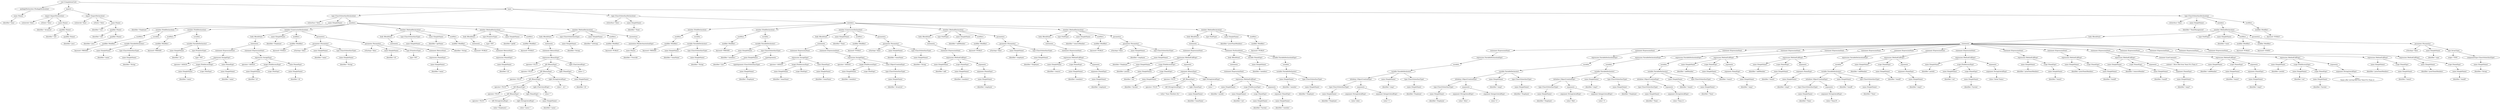 digraph {
n0 [label="root (CompilationUnit)"];
n1 [label="packageDeclaration (PackageDeclaration)"];
n0 -> n1;
n2 [label="name (Name)"];
n1 -> n2;
n3 [label="identifier='boas'"];
n2 -> n3;
n4 [label="imports"];
n0 -> n4;
n5 [label="import (ImportDeclaration)"];
n4 -> n5;
n6 [label="isAsterisk='false'"];
n5 -> n6;
n7 [label="isStatic='false'"];
n5 -> n7;
n8 [label="name (Name)"];
n5 -> n8;
n9 [label="identifier='ArrayList'"];
n8 -> n9;
n10 [label="qualifier (Name)"];
n8 -> n10;
n11 [label="identifier='util'"];
n10 -> n11;
n12 [label="qualifier (Name)"];
n10 -> n12;
n13 [label="identifier='java'"];
n12 -> n13;
n14 [label="import (ImportDeclaration)"];
n4 -> n14;
n15 [label="isAsterisk='false'"];
n14 -> n15;
n16 [label="isStatic='false'"];
n14 -> n16;
n17 [label="name (Name)"];
n14 -> n17;
n18 [label="identifier='List'"];
n17 -> n18;
n19 [label="qualifier (Name)"];
n17 -> n19;
n20 [label="identifier='util'"];
n19 -> n20;
n21 [label="qualifier (Name)"];
n19 -> n21;
n22 [label="identifier='java'"];
n21 -> n22;
n23 [label="types"];
n0 -> n23;
n24 [label="type (ClassOrInterfaceDeclaration)"];
n23 -> n24;
n25 [label="isInterface='false'"];
n24 -> n25;
n26 [label="name (SimpleName)"];
n24 -> n26;
n27 [label="identifier='Employee'"];
n26 -> n27;
n28 [label="members"];
n24 -> n28;
n29 [label="member (FieldDeclaration)"];
n28 -> n29;
n30 [label="modifiers"];
n29 -> n30;
n31 [label="modifier (Modifier)"];
n30 -> n31;
n32 [label="keyword='PRIVATE'"];
n31 -> n32;
n33 [label="variables"];
n29 -> n33;
n34 [label="variable (VariableDeclarator)"];
n33 -> n34;
n35 [label="name (SimpleName)"];
n34 -> n35;
n36 [label="identifier='name'"];
n35 -> n36;
n37 [label="type (ClassOrInterfaceType)"];
n34 -> n37;
n38 [label="name (SimpleName)"];
n37 -> n38;
n39 [label="identifier='String'"];
n38 -> n39;
n40 [label="member (FieldDeclaration)"];
n28 -> n40;
n41 [label="modifiers"];
n40 -> n41;
n42 [label="modifier (Modifier)"];
n41 -> n42;
n43 [label="keyword='PRIVATE'"];
n42 -> n43;
n44 [label="variables"];
n40 -> n44;
n45 [label="variable (VariableDeclarator)"];
n44 -> n45;
n46 [label="name (SimpleName)"];
n45 -> n46;
n47 [label="identifier='id'"];
n46 -> n47;
n48 [label="type (PrimitiveType)"];
n45 -> n48;
n49 [label="type='INT'"];
n48 -> n49;
n50 [label="member (ConstructorDeclaration)"];
n28 -> n50;
n51 [label="body (BlockStmt)"];
n50 -> n51;
n52 [label="statements"];
n51 -> n52;
n53 [label="statement (ExpressionStmt)"];
n52 -> n53;
n54 [label="expression (AssignExpr)"];
n53 -> n54;
n55 [label="operator='ASSIGN'"];
n54 -> n55;
n56 [label="target (FieldAccessExpr)"];
n54 -> n56;
n57 [label="name (SimpleName)"];
n56 -> n57;
n58 [label="identifier='name'"];
n57 -> n58;
n59 [label="scope (ThisExpr)"];
n56 -> n59;
n60 [label="value (NameExpr)"];
n54 -> n60;
n61 [label="name (SimpleName)"];
n60 -> n61;
n62 [label="identifier='name'"];
n61 -> n62;
n63 [label="statement (ExpressionStmt)"];
n52 -> n63;
n64 [label="expression (AssignExpr)"];
n63 -> n64;
n65 [label="operator='ASSIGN'"];
n64 -> n65;
n66 [label="target (FieldAccessExpr)"];
n64 -> n66;
n67 [label="name (SimpleName)"];
n66 -> n67;
n68 [label="identifier='id'"];
n67 -> n68;
n69 [label="scope (ThisExpr)"];
n66 -> n69;
n70 [label="value (NameExpr)"];
n64 -> n70;
n71 [label="name (SimpleName)"];
n70 -> n71;
n72 [label="identifier='id'"];
n71 -> n72;
n73 [label="name (SimpleName)"];
n50 -> n73;
n74 [label="identifier='Employee'"];
n73 -> n74;
n75 [label="modifiers"];
n50 -> n75;
n76 [label="modifier (Modifier)"];
n75 -> n76;
n77 [label="keyword='PUBLIC'"];
n76 -> n77;
n78 [label="parameters"];
n50 -> n78;
n79 [label="parameter (Parameter)"];
n78 -> n79;
n80 [label="isVarArgs='false'"];
n79 -> n80;
n81 [label="name (SimpleName)"];
n79 -> n81;
n82 [label="identifier='name'"];
n81 -> n82;
n83 [label="type (ClassOrInterfaceType)"];
n79 -> n83;
n84 [label="name (SimpleName)"];
n83 -> n84;
n85 [label="identifier='String'"];
n84 -> n85;
n86 [label="parameter (Parameter)"];
n78 -> n86;
n87 [label="isVarArgs='false'"];
n86 -> n87;
n88 [label="name (SimpleName)"];
n86 -> n88;
n89 [label="identifier='id'"];
n88 -> n89;
n90 [label="type (PrimitiveType)"];
n86 -> n90;
n91 [label="type='INT'"];
n90 -> n91;
n92 [label="member (MethodDeclaration)"];
n28 -> n92;
n93 [label="body (BlockStmt)"];
n92 -> n93;
n94 [label="statements"];
n93 -> n94;
n95 [label="statement (ReturnStmt)"];
n94 -> n95;
n96 [label="expression (NameExpr)"];
n95 -> n96;
n97 [label="name (SimpleName)"];
n96 -> n97;
n98 [label="identifier='name'"];
n97 -> n98;
n99 [label="type (ClassOrInterfaceType)"];
n92 -> n99;
n100 [label="name (SimpleName)"];
n99 -> n100;
n101 [label="identifier='String'"];
n100 -> n101;
n102 [label="name (SimpleName)"];
n92 -> n102;
n103 [label="identifier='getName'"];
n102 -> n103;
n104 [label="modifiers"];
n92 -> n104;
n105 [label="modifier (Modifier)"];
n104 -> n105;
n106 [label="keyword='PUBLIC'"];
n105 -> n106;
n107 [label="member (MethodDeclaration)"];
n28 -> n107;
n108 [label="body (BlockStmt)"];
n107 -> n108;
n109 [label="statements"];
n108 -> n109;
n110 [label="statement (ReturnStmt)"];
n109 -> n110;
n111 [label="expression (NameExpr)"];
n110 -> n111;
n112 [label="name (SimpleName)"];
n111 -> n112;
n113 [label="identifier='id'"];
n112 -> n113;
n114 [label="type (PrimitiveType)"];
n107 -> n114;
n115 [label="type='INT'"];
n114 -> n115;
n116 [label="name (SimpleName)"];
n107 -> n116;
n117 [label="identifier='getId'"];
n116 -> n117;
n118 [label="modifiers"];
n107 -> n118;
n119 [label="modifier (Modifier)"];
n118 -> n119;
n120 [label="keyword='PUBLIC'"];
n119 -> n120;
n121 [label="member (MethodDeclaration)"];
n28 -> n121;
n122 [label="body (BlockStmt)"];
n121 -> n122;
n123 [label="statements"];
n122 -> n123;
n124 [label="statement (ReturnStmt)"];
n123 -> n124;
n125 [label="expression (BinaryExpr)"];
n124 -> n125;
n126 [label="operator='PLUS'"];
n125 -> n126;
n127 [label="left (BinaryExpr)"];
n125 -> n127;
n128 [label="operator='PLUS'"];
n127 -> n128;
n129 [label="left (BinaryExpr)"];
n127 -> n129;
n130 [label="operator='PLUS'"];
n129 -> n130;
n131 [label="left (BinaryExpr)"];
n129 -> n131;
n132 [label="operator='PLUS'"];
n131 -> n132;
n133 [label="left (BinaryExpr)"];
n131 -> n133;
n134 [label="operator='PLUS'"];
n133 -> n134;
n135 [label="left (BinaryExpr)"];
n133 -> n135;
n136 [label="operator='PLUS'"];
n135 -> n136;
n137 [label="left (StringLiteralExpr)"];
n135 -> n137;
n138 [label="value='Employee{'"];
n137 -> n138;
n139 [label="right (StringLiteralExpr)"];
n135 -> n139;
n140 [label="value='name=''"];
n139 -> n140;
n141 [label="right (NameExpr)"];
n133 -> n141;
n142 [label="name (SimpleName)"];
n141 -> n142;
n143 [label="identifier='name'"];
n142 -> n143;
n144 [label="right (CharLiteralExpr)"];
n131 -> n144;
n145 [label="value='\''"];
n144 -> n145;
n146 [label="right (StringLiteralExpr)"];
n129 -> n146;
n147 [label="value=', id='"];
n146 -> n147;
n148 [label="right (NameExpr)"];
n127 -> n148;
n149 [label="name (SimpleName)"];
n148 -> n149;
n150 [label="identifier='id'"];
n149 -> n150;
n151 [label="right (CharLiteralExpr)"];
n125 -> n151;
n152 [label="value='}'"];
n151 -> n152;
n153 [label="type (ClassOrInterfaceType)"];
n121 -> n153;
n154 [label="name (SimpleName)"];
n153 -> n154;
n155 [label="identifier='String'"];
n154 -> n155;
n156 [label="name (SimpleName)"];
n121 -> n156;
n157 [label="identifier='toString'"];
n156 -> n157;
n158 [label="modifiers"];
n121 -> n158;
n159 [label="modifier (Modifier)"];
n158 -> n159;
n160 [label="keyword='PUBLIC'"];
n159 -> n160;
n161 [label="annotations"];
n121 -> n161;
n162 [label="annotation (MarkerAnnotationExpr)"];
n161 -> n162;
n163 [label="name (Name)"];
n162 -> n163;
n164 [label="identifier='Override'"];
n163 -> n164;
n165 [label="type (ClassOrInterfaceDeclaration)"];
n23 -> n165;
n166 [label="isInterface='false'"];
n165 -> n166;
n167 [label="name (SimpleName)"];
n165 -> n167;
n168 [label="identifier='Team'"];
n167 -> n168;
n169 [label="members"];
n165 -> n169;
n170 [label="member (FieldDeclaration)"];
n169 -> n170;
n171 [label="modifiers"];
n170 -> n171;
n172 [label="modifier (Modifier)"];
n171 -> n172;
n173 [label="keyword='PRIVATE'"];
n172 -> n173;
n174 [label="variables"];
n170 -> n174;
n175 [label="variable (VariableDeclarator)"];
n174 -> n175;
n176 [label="name (SimpleName)"];
n175 -> n176;
n177 [label="identifier='teamName'"];
n176 -> n177;
n178 [label="type (ClassOrInterfaceType)"];
n175 -> n178;
n179 [label="name (SimpleName)"];
n178 -> n179;
n180 [label="identifier='String'"];
n179 -> n180;
n181 [label="member (FieldDeclaration)"];
n169 -> n181;
n182 [label="modifiers"];
n181 -> n182;
n183 [label="modifier (Modifier)"];
n182 -> n183;
n184 [label="keyword='PRIVATE'"];
n183 -> n184;
n185 [label="variables"];
n181 -> n185;
n186 [label="variable (VariableDeclarator)"];
n185 -> n186;
n187 [label="name (SimpleName)"];
n186 -> n187;
n188 [label="identifier='members'"];
n187 -> n188;
n189 [label="type (ClassOrInterfaceType)"];
n186 -> n189;
n190 [label="name (SimpleName)"];
n189 -> n190;
n191 [label="identifier='List'"];
n190 -> n191;
n192 [label="typeArguments"];
n189 -> n192;
n193 [label="typeArgument (ClassOrInterfaceType)"];
n192 -> n193;
n194 [label="name (SimpleName)"];
n193 -> n194;
n195 [label="identifier='Employee'"];
n194 -> n195;
n196 [label="member (ConstructorDeclaration)"];
n169 -> n196;
n197 [label="body (BlockStmt)"];
n196 -> n197;
n198 [label="statements"];
n197 -> n198;
n199 [label="statement (ExpressionStmt)"];
n198 -> n199;
n200 [label="expression (AssignExpr)"];
n199 -> n200;
n201 [label="operator='ASSIGN'"];
n200 -> n201;
n202 [label="target (FieldAccessExpr)"];
n200 -> n202;
n203 [label="name (SimpleName)"];
n202 -> n203;
n204 [label="identifier='teamName'"];
n203 -> n204;
n205 [label="scope (ThisExpr)"];
n202 -> n205;
n206 [label="value (NameExpr)"];
n200 -> n206;
n207 [label="name (SimpleName)"];
n206 -> n207;
n208 [label="identifier='teamName'"];
n207 -> n208;
n209 [label="statement (ExpressionStmt)"];
n198 -> n209;
n210 [label="expression (AssignExpr)"];
n209 -> n210;
n211 [label="operator='ASSIGN'"];
n210 -> n211;
n212 [label="target (FieldAccessExpr)"];
n210 -> n212;
n213 [label="name (SimpleName)"];
n212 -> n213;
n214 [label="identifier='members'"];
n213 -> n214;
n215 [label="scope (ThisExpr)"];
n212 -> n215;
n216 [label="value (ObjectCreationExpr)"];
n210 -> n216;
n217 [label="type (ClassOrInterfaceType)"];
n216 -> n217;
n218 [label="name (SimpleName)"];
n217 -> n218;
n219 [label="identifier='ArrayList'"];
n218 -> n219;
n220 [label="name (SimpleName)"];
n196 -> n220;
n221 [label="identifier='Team'"];
n220 -> n221;
n222 [label="modifiers"];
n196 -> n222;
n223 [label="modifier (Modifier)"];
n222 -> n223;
n224 [label="keyword='PUBLIC'"];
n223 -> n224;
n225 [label="parameters"];
n196 -> n225;
n226 [label="parameter (Parameter)"];
n225 -> n226;
n227 [label="isVarArgs='false'"];
n226 -> n227;
n228 [label="name (SimpleName)"];
n226 -> n228;
n229 [label="identifier='teamName'"];
n228 -> n229;
n230 [label="type (ClassOrInterfaceType)"];
n226 -> n230;
n231 [label="name (SimpleName)"];
n230 -> n231;
n232 [label="identifier='String'"];
n231 -> n232;
n233 [label="member (MethodDeclaration)"];
n169 -> n233;
n234 [label="body (BlockStmt)"];
n233 -> n234;
n235 [label="statements"];
n234 -> n235;
n236 [label="statement (ExpressionStmt)"];
n235 -> n236;
n237 [label="expression (MethodCallExpr)"];
n236 -> n237;
n238 [label="name (SimpleName)"];
n237 -> n238;
n239 [label="identifier='add'"];
n238 -> n239;
n240 [label="scope (NameExpr)"];
n237 -> n240;
n241 [label="name (SimpleName)"];
n240 -> n241;
n242 [label="identifier='members'"];
n241 -> n242;
n243 [label="arguments"];
n237 -> n243;
n244 [label="argument (NameExpr)"];
n243 -> n244;
n245 [label="name (SimpleName)"];
n244 -> n245;
n246 [label="identifier='employee'"];
n245 -> n246;
n247 [label="type (VoidType)"];
n233 -> n247;
n248 [label="name (SimpleName)"];
n233 -> n248;
n249 [label="identifier='addMember'"];
n248 -> n249;
n250 [label="modifiers"];
n233 -> n250;
n251 [label="modifier (Modifier)"];
n250 -> n251;
n252 [label="keyword='PUBLIC'"];
n251 -> n252;
n253 [label="parameters"];
n233 -> n253;
n254 [label="parameter (Parameter)"];
n253 -> n254;
n255 [label="isVarArgs='false'"];
n254 -> n255;
n256 [label="name (SimpleName)"];
n254 -> n256;
n257 [label="identifier='employee'"];
n256 -> n257;
n258 [label="type (ClassOrInterfaceType)"];
n254 -> n258;
n259 [label="name (SimpleName)"];
n258 -> n259;
n260 [label="identifier='Employee'"];
n259 -> n260;
n261 [label="member (MethodDeclaration)"];
n169 -> n261;
n262 [label="body (BlockStmt)"];
n261 -> n262;
n263 [label="statements"];
n262 -> n263;
n264 [label="statement (ExpressionStmt)"];
n263 -> n264;
n265 [label="expression (MethodCallExpr)"];
n264 -> n265;
n266 [label="name (SimpleName)"];
n265 -> n266;
n267 [label="identifier='remove'"];
n266 -> n267;
n268 [label="scope (NameExpr)"];
n265 -> n268;
n269 [label="name (SimpleName)"];
n268 -> n269;
n270 [label="identifier='members'"];
n269 -> n270;
n271 [label="arguments"];
n265 -> n271;
n272 [label="argument (NameExpr)"];
n271 -> n272;
n273 [label="name (SimpleName)"];
n272 -> n273;
n274 [label="identifier='employee'"];
n273 -> n274;
n275 [label="type (VoidType)"];
n261 -> n275;
n276 [label="name (SimpleName)"];
n261 -> n276;
n277 [label="identifier='removeMember'"];
n276 -> n277;
n278 [label="modifiers"];
n261 -> n278;
n279 [label="modifier (Modifier)"];
n278 -> n279;
n280 [label="keyword='PUBLIC'"];
n279 -> n280;
n281 [label="parameters"];
n261 -> n281;
n282 [label="parameter (Parameter)"];
n281 -> n282;
n283 [label="isVarArgs='false'"];
n282 -> n283;
n284 [label="name (SimpleName)"];
n282 -> n284;
n285 [label="identifier='employee'"];
n284 -> n285;
n286 [label="type (ClassOrInterfaceType)"];
n282 -> n286;
n287 [label="name (SimpleName)"];
n286 -> n287;
n288 [label="identifier='Employee'"];
n287 -> n288;
n289 [label="member (MethodDeclaration)"];
n169 -> n289;
n290 [label="body (BlockStmt)"];
n289 -> n290;
n291 [label="statements"];
n290 -> n291;
n292 [label="statement (ExpressionStmt)"];
n291 -> n292;
n293 [label="expression (MethodCallExpr)"];
n292 -> n293;
n294 [label="name (SimpleName)"];
n293 -> n294;
n295 [label="identifier='println'"];
n294 -> n295;
n296 [label="scope (FieldAccessExpr)"];
n293 -> n296;
n297 [label="name (SimpleName)"];
n296 -> n297;
n298 [label="identifier='out'"];
n297 -> n298;
n299 [label="scope (NameExpr)"];
n296 -> n299;
n300 [label="name (SimpleName)"];
n299 -> n300;
n301 [label="identifier='System'"];
n300 -> n301;
n302 [label="arguments"];
n293 -> n302;
n303 [label="argument (BinaryExpr)"];
n302 -> n303;
n304 [label="operator='PLUS'"];
n303 -> n304;
n305 [label="left (BinaryExpr)"];
n303 -> n305;
n306 [label="operator='PLUS'"];
n305 -> n306;
n307 [label="left (StringLiteralExpr)"];
n305 -> n307;
n308 [label="value='Team Members for '"];
n307 -> n308;
n309 [label="right (NameExpr)"];
n305 -> n309;
n310 [label="name (SimpleName)"];
n309 -> n310;
n311 [label="identifier='teamName'"];
n310 -> n311;
n312 [label="right (StringLiteralExpr)"];
n303 -> n312;
n313 [label="value=':'"];
n312 -> n313;
n314 [label="statement (ForEachStmt)"];
n291 -> n314;
n315 [label="body (BlockStmt)"];
n314 -> n315;
n316 [label="statements"];
n315 -> n316;
n317 [label="statement (ExpressionStmt)"];
n316 -> n317;
n318 [label="expression (MethodCallExpr)"];
n317 -> n318;
n319 [label="name (SimpleName)"];
n318 -> n319;
n320 [label="identifier='println'"];
n319 -> n320;
n321 [label="scope (FieldAccessExpr)"];
n318 -> n321;
n322 [label="name (SimpleName)"];
n321 -> n322;
n323 [label="identifier='out'"];
n322 -> n323;
n324 [label="scope (NameExpr)"];
n321 -> n324;
n325 [label="name (SimpleName)"];
n324 -> n325;
n326 [label="identifier='System'"];
n325 -> n326;
n327 [label="arguments"];
n318 -> n327;
n328 [label="argument (NameExpr)"];
n327 -> n328;
n329 [label="name (SimpleName)"];
n328 -> n329;
n330 [label="identifier='member'"];
n329 -> n330;
n331 [label="iterable (NameExpr)"];
n314 -> n331;
n332 [label="name (SimpleName)"];
n331 -> n332;
n333 [label="identifier='members'"];
n332 -> n333;
n334 [label="variable (VariableDeclarationExpr)"];
n314 -> n334;
n335 [label="variables"];
n334 -> n335;
n336 [label="variable (VariableDeclarator)"];
n335 -> n336;
n337 [label="name (SimpleName)"];
n336 -> n337;
n338 [label="identifier='member'"];
n337 -> n338;
n339 [label="type (ClassOrInterfaceType)"];
n336 -> n339;
n340 [label="name (SimpleName)"];
n339 -> n340;
n341 [label="identifier='Employee'"];
n340 -> n341;
n342 [label="type (VoidType)"];
n289 -> n342;
n343 [label="name (SimpleName)"];
n289 -> n343;
n344 [label="identifier='printTeamMembers'"];
n343 -> n344;
n345 [label="modifiers"];
n289 -> n345;
n346 [label="modifier (Modifier)"];
n345 -> n346;
n347 [label="keyword='PUBLIC'"];
n346 -> n347;
n348 [label="type (ClassOrInterfaceDeclaration)"];
n23 -> n348;
n349 [label="isInterface='false'"];
n348 -> n349;
n350 [label="name (SimpleName)"];
n348 -> n350;
n351 [label="identifier='TeamManagement'"];
n350 -> n351;
n352 [label="members"];
n348 -> n352;
n353 [label="member (MethodDeclaration)"];
n352 -> n353;
n354 [label="body (BlockStmt)"];
n353 -> n354;
n355 [label="statements"];
n354 -> n355;
n356 [label="statement (ExpressionStmt)"];
n355 -> n356;
n357 [label="expression (VariableDeclarationExpr)"];
n356 -> n357;
n358 [label="variables"];
n357 -> n358;
n359 [label="variable (VariableDeclarator)"];
n358 -> n359;
n360 [label="initializer (ObjectCreationExpr)"];
n359 -> n360;
n361 [label="type (ClassOrInterfaceType)"];
n360 -> n361;
n362 [label="name (SimpleName)"];
n361 -> n362;
n363 [label="identifier='Employee'"];
n362 -> n363;
n364 [label="arguments"];
n360 -> n364;
n365 [label="argument (StringLiteralExpr)"];
n364 -> n365;
n366 [label="value='John'"];
n365 -> n366;
n367 [label="argument (IntegerLiteralExpr)"];
n364 -> n367;
n368 [label="value='1'"];
n367 -> n368;
n369 [label="name (SimpleName)"];
n359 -> n369;
n370 [label="identifier='emp1'"];
n369 -> n370;
n371 [label="type (ClassOrInterfaceType)"];
n359 -> n371;
n372 [label="name (SimpleName)"];
n371 -> n372;
n373 [label="identifier='Employee'"];
n372 -> n373;
n374 [label="statement (ExpressionStmt)"];
n355 -> n374;
n375 [label="expression (VariableDeclarationExpr)"];
n374 -> n375;
n376 [label="variables"];
n375 -> n376;
n377 [label="variable (VariableDeclarator)"];
n376 -> n377;
n378 [label="initializer (ObjectCreationExpr)"];
n377 -> n378;
n379 [label="type (ClassOrInterfaceType)"];
n378 -> n379;
n380 [label="name (SimpleName)"];
n379 -> n380;
n381 [label="identifier='Employee'"];
n380 -> n381;
n382 [label="arguments"];
n378 -> n382;
n383 [label="argument (StringLiteralExpr)"];
n382 -> n383;
n384 [label="value='Alice'"];
n383 -> n384;
n385 [label="argument (IntegerLiteralExpr)"];
n382 -> n385;
n386 [label="value='2'"];
n385 -> n386;
n387 [label="name (SimpleName)"];
n377 -> n387;
n388 [label="identifier='emp2'"];
n387 -> n388;
n389 [label="type (ClassOrInterfaceType)"];
n377 -> n389;
n390 [label="name (SimpleName)"];
n389 -> n390;
n391 [label="identifier='Employee'"];
n390 -> n391;
n392 [label="statement (ExpressionStmt)"];
n355 -> n392;
n393 [label="expression (VariableDeclarationExpr)"];
n392 -> n393;
n394 [label="variables"];
n393 -> n394;
n395 [label="variable (VariableDeclarator)"];
n394 -> n395;
n396 [label="initializer (ObjectCreationExpr)"];
n395 -> n396;
n397 [label="type (ClassOrInterfaceType)"];
n396 -> n397;
n398 [label="name (SimpleName)"];
n397 -> n398;
n399 [label="identifier='Employee'"];
n398 -> n399;
n400 [label="arguments"];
n396 -> n400;
n401 [label="argument (StringLiteralExpr)"];
n400 -> n401;
n402 [label="value='Bob'"];
n401 -> n402;
n403 [label="argument (IntegerLiteralExpr)"];
n400 -> n403;
n404 [label="value='3'"];
n403 -> n404;
n405 [label="name (SimpleName)"];
n395 -> n405;
n406 [label="identifier='emp3'"];
n405 -> n406;
n407 [label="type (ClassOrInterfaceType)"];
n395 -> n407;
n408 [label="name (SimpleName)"];
n407 -> n408;
n409 [label="identifier='Employee'"];
n408 -> n409;
n410 [label="statement (ExpressionStmt)"];
n355 -> n410;
n411 [label="expression (VariableDeclarationExpr)"];
n410 -> n411;
n412 [label="variables"];
n411 -> n412;
n413 [label="variable (VariableDeclarator)"];
n412 -> n413;
n414 [label="initializer (ObjectCreationExpr)"];
n413 -> n414;
n415 [label="type (ClassOrInterfaceType)"];
n414 -> n415;
n416 [label="name (SimpleName)"];
n415 -> n416;
n417 [label="identifier='Team'"];
n416 -> n417;
n418 [label="arguments"];
n414 -> n418;
n419 [label="argument (StringLiteralExpr)"];
n418 -> n419;
n420 [label="value='Team A'"];
n419 -> n420;
n421 [label="name (SimpleName)"];
n413 -> n421;
n422 [label="identifier='teamA'"];
n421 -> n422;
n423 [label="type (ClassOrInterfaceType)"];
n413 -> n423;
n424 [label="name (SimpleName)"];
n423 -> n424;
n425 [label="identifier='Team'"];
n424 -> n425;
n426 [label="statement (ExpressionStmt)"];
n355 -> n426;
n427 [label="expression (MethodCallExpr)"];
n426 -> n427;
n428 [label="name (SimpleName)"];
n427 -> n428;
n429 [label="identifier='addMember'"];
n428 -> n429;
n430 [label="scope (NameExpr)"];
n427 -> n430;
n431 [label="name (SimpleName)"];
n430 -> n431;
n432 [label="identifier='teamA'"];
n431 -> n432;
n433 [label="arguments"];
n427 -> n433;
n434 [label="argument (NameExpr)"];
n433 -> n434;
n435 [label="name (SimpleName)"];
n434 -> n435;
n436 [label="identifier='emp1'"];
n435 -> n436;
n437 [label="statement (ExpressionStmt)"];
n355 -> n437;
n438 [label="expression (MethodCallExpr)"];
n437 -> n438;
n439 [label="name (SimpleName)"];
n438 -> n439;
n440 [label="identifier='addMember'"];
n439 -> n440;
n441 [label="scope (NameExpr)"];
n438 -> n441;
n442 [label="name (SimpleName)"];
n441 -> n442;
n443 [label="identifier='teamA'"];
n442 -> n443;
n444 [label="arguments"];
n438 -> n444;
n445 [label="argument (NameExpr)"];
n444 -> n445;
n446 [label="name (SimpleName)"];
n445 -> n446;
n447 [label="identifier='emp2'"];
n446 -> n447;
n448 [label="statement (ExpressionStmt)"];
n355 -> n448;
n449 [label="expression (VariableDeclarationExpr)"];
n448 -> n449;
n450 [label="variables"];
n449 -> n450;
n451 [label="variable (VariableDeclarator)"];
n450 -> n451;
n452 [label="initializer (ObjectCreationExpr)"];
n451 -> n452;
n453 [label="type (ClassOrInterfaceType)"];
n452 -> n453;
n454 [label="name (SimpleName)"];
n453 -> n454;
n455 [label="identifier='Team'"];
n454 -> n455;
n456 [label="arguments"];
n452 -> n456;
n457 [label="argument (StringLiteralExpr)"];
n456 -> n457;
n458 [label="value='Team B'"];
n457 -> n458;
n459 [label="name (SimpleName)"];
n451 -> n459;
n460 [label="identifier='teamB'"];
n459 -> n460;
n461 [label="type (ClassOrInterfaceType)"];
n451 -> n461;
n462 [label="name (SimpleName)"];
n461 -> n462;
n463 [label="identifier='Team'"];
n462 -> n463;
n464 [label="statement (ExpressionStmt)"];
n355 -> n464;
n465 [label="expression (MethodCallExpr)"];
n464 -> n465;
n466 [label="name (SimpleName)"];
n465 -> n466;
n467 [label="identifier='addMember'"];
n466 -> n467;
n468 [label="scope (NameExpr)"];
n465 -> n468;
n469 [label="name (SimpleName)"];
n468 -> n469;
n470 [label="identifier='teamB'"];
n469 -> n470;
n471 [label="arguments"];
n465 -> n471;
n472 [label="argument (NameExpr)"];
n471 -> n472;
n473 [label="name (SimpleName)"];
n472 -> n473;
n474 [label="identifier='emp3'"];
n473 -> n474;
n475 [label="statement (ExpressionStmt)"];
n355 -> n475;
n476 [label="expression (MethodCallExpr)"];
n475 -> n476;
n477 [label="name (SimpleName)"];
n476 -> n477;
n478 [label="identifier='println'"];
n477 -> n478;
n479 [label="scope (FieldAccessExpr)"];
n476 -> n479;
n480 [label="name (SimpleName)"];
n479 -> n480;
n481 [label="identifier='out'"];
n480 -> n481;
n482 [label="scope (NameExpr)"];
n479 -> n482;
n483 [label="name (SimpleName)"];
n482 -> n483;
n484 [label="identifier='System'"];
n483 -> n484;
n485 [label="arguments"];
n476 -> n485;
n486 [label="argument (StringLiteralExpr)"];
n485 -> n486;
n487 [label="value='Initial Teams:'"];
n486 -> n487;
n488 [label="statement (ExpressionStmt)"];
n355 -> n488;
n489 [label="expression (MethodCallExpr)"];
n488 -> n489;
n490 [label="name (SimpleName)"];
n489 -> n490;
n491 [label="identifier='printTeamMembers'"];
n490 -> n491;
n492 [label="scope (NameExpr)"];
n489 -> n492;
n493 [label="name (SimpleName)"];
n492 -> n493;
n494 [label="identifier='teamA'"];
n493 -> n494;
n495 [label="statement (ExpressionStmt)"];
n355 -> n495;
n496 [label="expression (MethodCallExpr)"];
n495 -> n496;
n497 [label="name (SimpleName)"];
n496 -> n497;
n498 [label="identifier='printTeamMembers'"];
n497 -> n498;
n499 [label="scope (NameExpr)"];
n496 -> n499;
n500 [label="name (SimpleName)"];
n499 -> n500;
n501 [label="identifier='teamB'"];
n500 -> n501;
n502 [label="statement (ExpressionStmt)"];
n355 -> n502;
n503 [label="expression (MethodCallExpr)"];
n502 -> n503;
n504 [label="name (SimpleName)"];
n503 -> n504;
n505 [label="identifier='removeMember'"];
n504 -> n505;
n506 [label="scope (NameExpr)"];
n503 -> n506;
n507 [label="name (SimpleName)"];
n506 -> n507;
n508 [label="identifier='teamB'"];
n507 -> n508;
n509 [label="arguments"];
n503 -> n509;
n510 [label="argument (NameExpr)"];
n509 -> n510;
n511 [label="name (SimpleName)"];
n510 -> n511;
n512 [label="identifier='emp3'"];
n511 -> n512;
n513 [label="comment (LineComment)"];
n502 -> n513;
n514 [label="content=' Move Bob from Team B to Team A'"];
n513 -> n514;
n515 [label="statement (ExpressionStmt)"];
n355 -> n515;
n516 [label="expression (MethodCallExpr)"];
n515 -> n516;
n517 [label="name (SimpleName)"];
n516 -> n517;
n518 [label="identifier='addMember'"];
n517 -> n518;
n519 [label="scope (NameExpr)"];
n516 -> n519;
n520 [label="name (SimpleName)"];
n519 -> n520;
n521 [label="identifier='teamA'"];
n520 -> n521;
n522 [label="arguments"];
n516 -> n522;
n523 [label="argument (NameExpr)"];
n522 -> n523;
n524 [label="name (SimpleName)"];
n523 -> n524;
n525 [label="identifier='emp3'"];
n524 -> n525;
n526 [label="statement (ExpressionStmt)"];
n355 -> n526;
n527 [label="expression (MethodCallExpr)"];
n526 -> n527;
n528 [label="name (SimpleName)"];
n527 -> n528;
n529 [label="identifier='println'"];
n528 -> n529;
n530 [label="scope (FieldAccessExpr)"];
n527 -> n530;
n531 [label="name (SimpleName)"];
n530 -> n531;
n532 [label="identifier='out'"];
n531 -> n532;
n533 [label="scope (NameExpr)"];
n530 -> n533;
n534 [label="name (SimpleName)"];
n533 -> n534;
n535 [label="identifier='System'"];
n534 -> n535;
n536 [label="arguments"];
n527 -> n536;
n537 [label="argument (StringLiteralExpr)"];
n536 -> n537;
n538 [label="value='\nTeams after moving Bob from Team B to Team A:'"];
n537 -> n538;
n539 [label="statement (ExpressionStmt)"];
n355 -> n539;
n540 [label="expression (MethodCallExpr)"];
n539 -> n540;
n541 [label="name (SimpleName)"];
n540 -> n541;
n542 [label="identifier='printTeamMembers'"];
n541 -> n542;
n543 [label="scope (NameExpr)"];
n540 -> n543;
n544 [label="name (SimpleName)"];
n543 -> n544;
n545 [label="identifier='teamA'"];
n544 -> n545;
n546 [label="statement (ExpressionStmt)"];
n355 -> n546;
n547 [label="expression (MethodCallExpr)"];
n546 -> n547;
n548 [label="name (SimpleName)"];
n547 -> n548;
n549 [label="identifier='printTeamMembers'"];
n548 -> n549;
n550 [label="scope (NameExpr)"];
n547 -> n550;
n551 [label="name (SimpleName)"];
n550 -> n551;
n552 [label="identifier='teamB'"];
n551 -> n552;
n553 [label="type (VoidType)"];
n353 -> n553;
n554 [label="name (SimpleName)"];
n353 -> n554;
n555 [label="identifier='main'"];
n554 -> n555;
n556 [label="modifiers"];
n353 -> n556;
n557 [label="modifier (Modifier)"];
n556 -> n557;
n558 [label="keyword='PUBLIC'"];
n557 -> n558;
n559 [label="modifier (Modifier)"];
n556 -> n559;
n560 [label="keyword='STATIC'"];
n559 -> n560;
n561 [label="parameters"];
n353 -> n561;
n562 [label="parameter (Parameter)"];
n561 -> n562;
n563 [label="isVarArgs='false'"];
n562 -> n563;
n564 [label="name (SimpleName)"];
n562 -> n564;
n565 [label="identifier='args'"];
n564 -> n565;
n566 [label="type (ArrayType)"];
n562 -> n566;
n567 [label="origin='TYPE'"];
n566 -> n567;
n568 [label="componentType (ClassOrInterfaceType)"];
n566 -> n568;
n569 [label="name (SimpleName)"];
n568 -> n569;
n570 [label="identifier='String'"];
n569 -> n570;
n571 [label="modifiers"];
n348 -> n571;
n572 [label="modifier (Modifier)"];
n571 -> n572;
n573 [label="keyword='PUBLIC'"];
n572 -> n573;
}